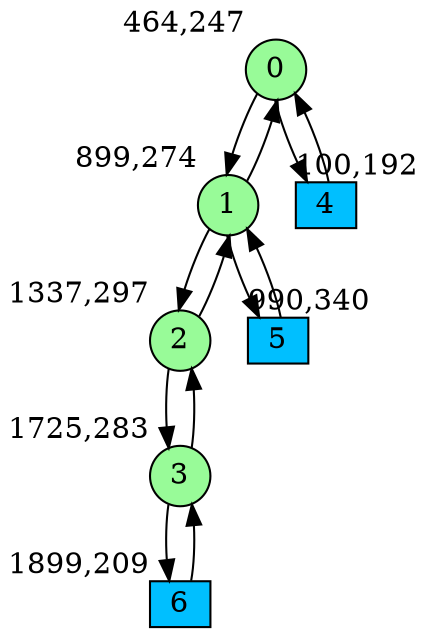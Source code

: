 digraph G {
graph [bgcolor=white]
node [shape=circle, style = filled, fillcolor=white,fixedsize=true, width=0.4, height=0.3 ]
0[xlabel="464,247", pos = "5.6875,1.45313!", fillcolor=palegreen ];
1[xlabel="899,274", pos = "12.4844,1.03125!", fillcolor=palegreen ];
2[xlabel="1337,297", pos = "19.3281,0.671875!", fillcolor=palegreen ];
3[xlabel="1725,283", pos = "25.3906,0.890625!", fillcolor=palegreen ];
4[xlabel="100,192", pos = "0,2.3125!", fillcolor=deepskyblue, shape=box ];
5[xlabel="990,340", pos = "13.9063,0!", fillcolor=deepskyblue, shape=box ];
6[xlabel="1899,209", pos = "28.1094,2.04688!", fillcolor=deepskyblue, shape=box ];
0->1 ;
0->4 ;
1->0 ;
1->2 ;
1->5 ;
2->1 ;
2->3 ;
3->2 ;
3->6 ;
4->0 ;
5->1 ;
6->3 ;
}
